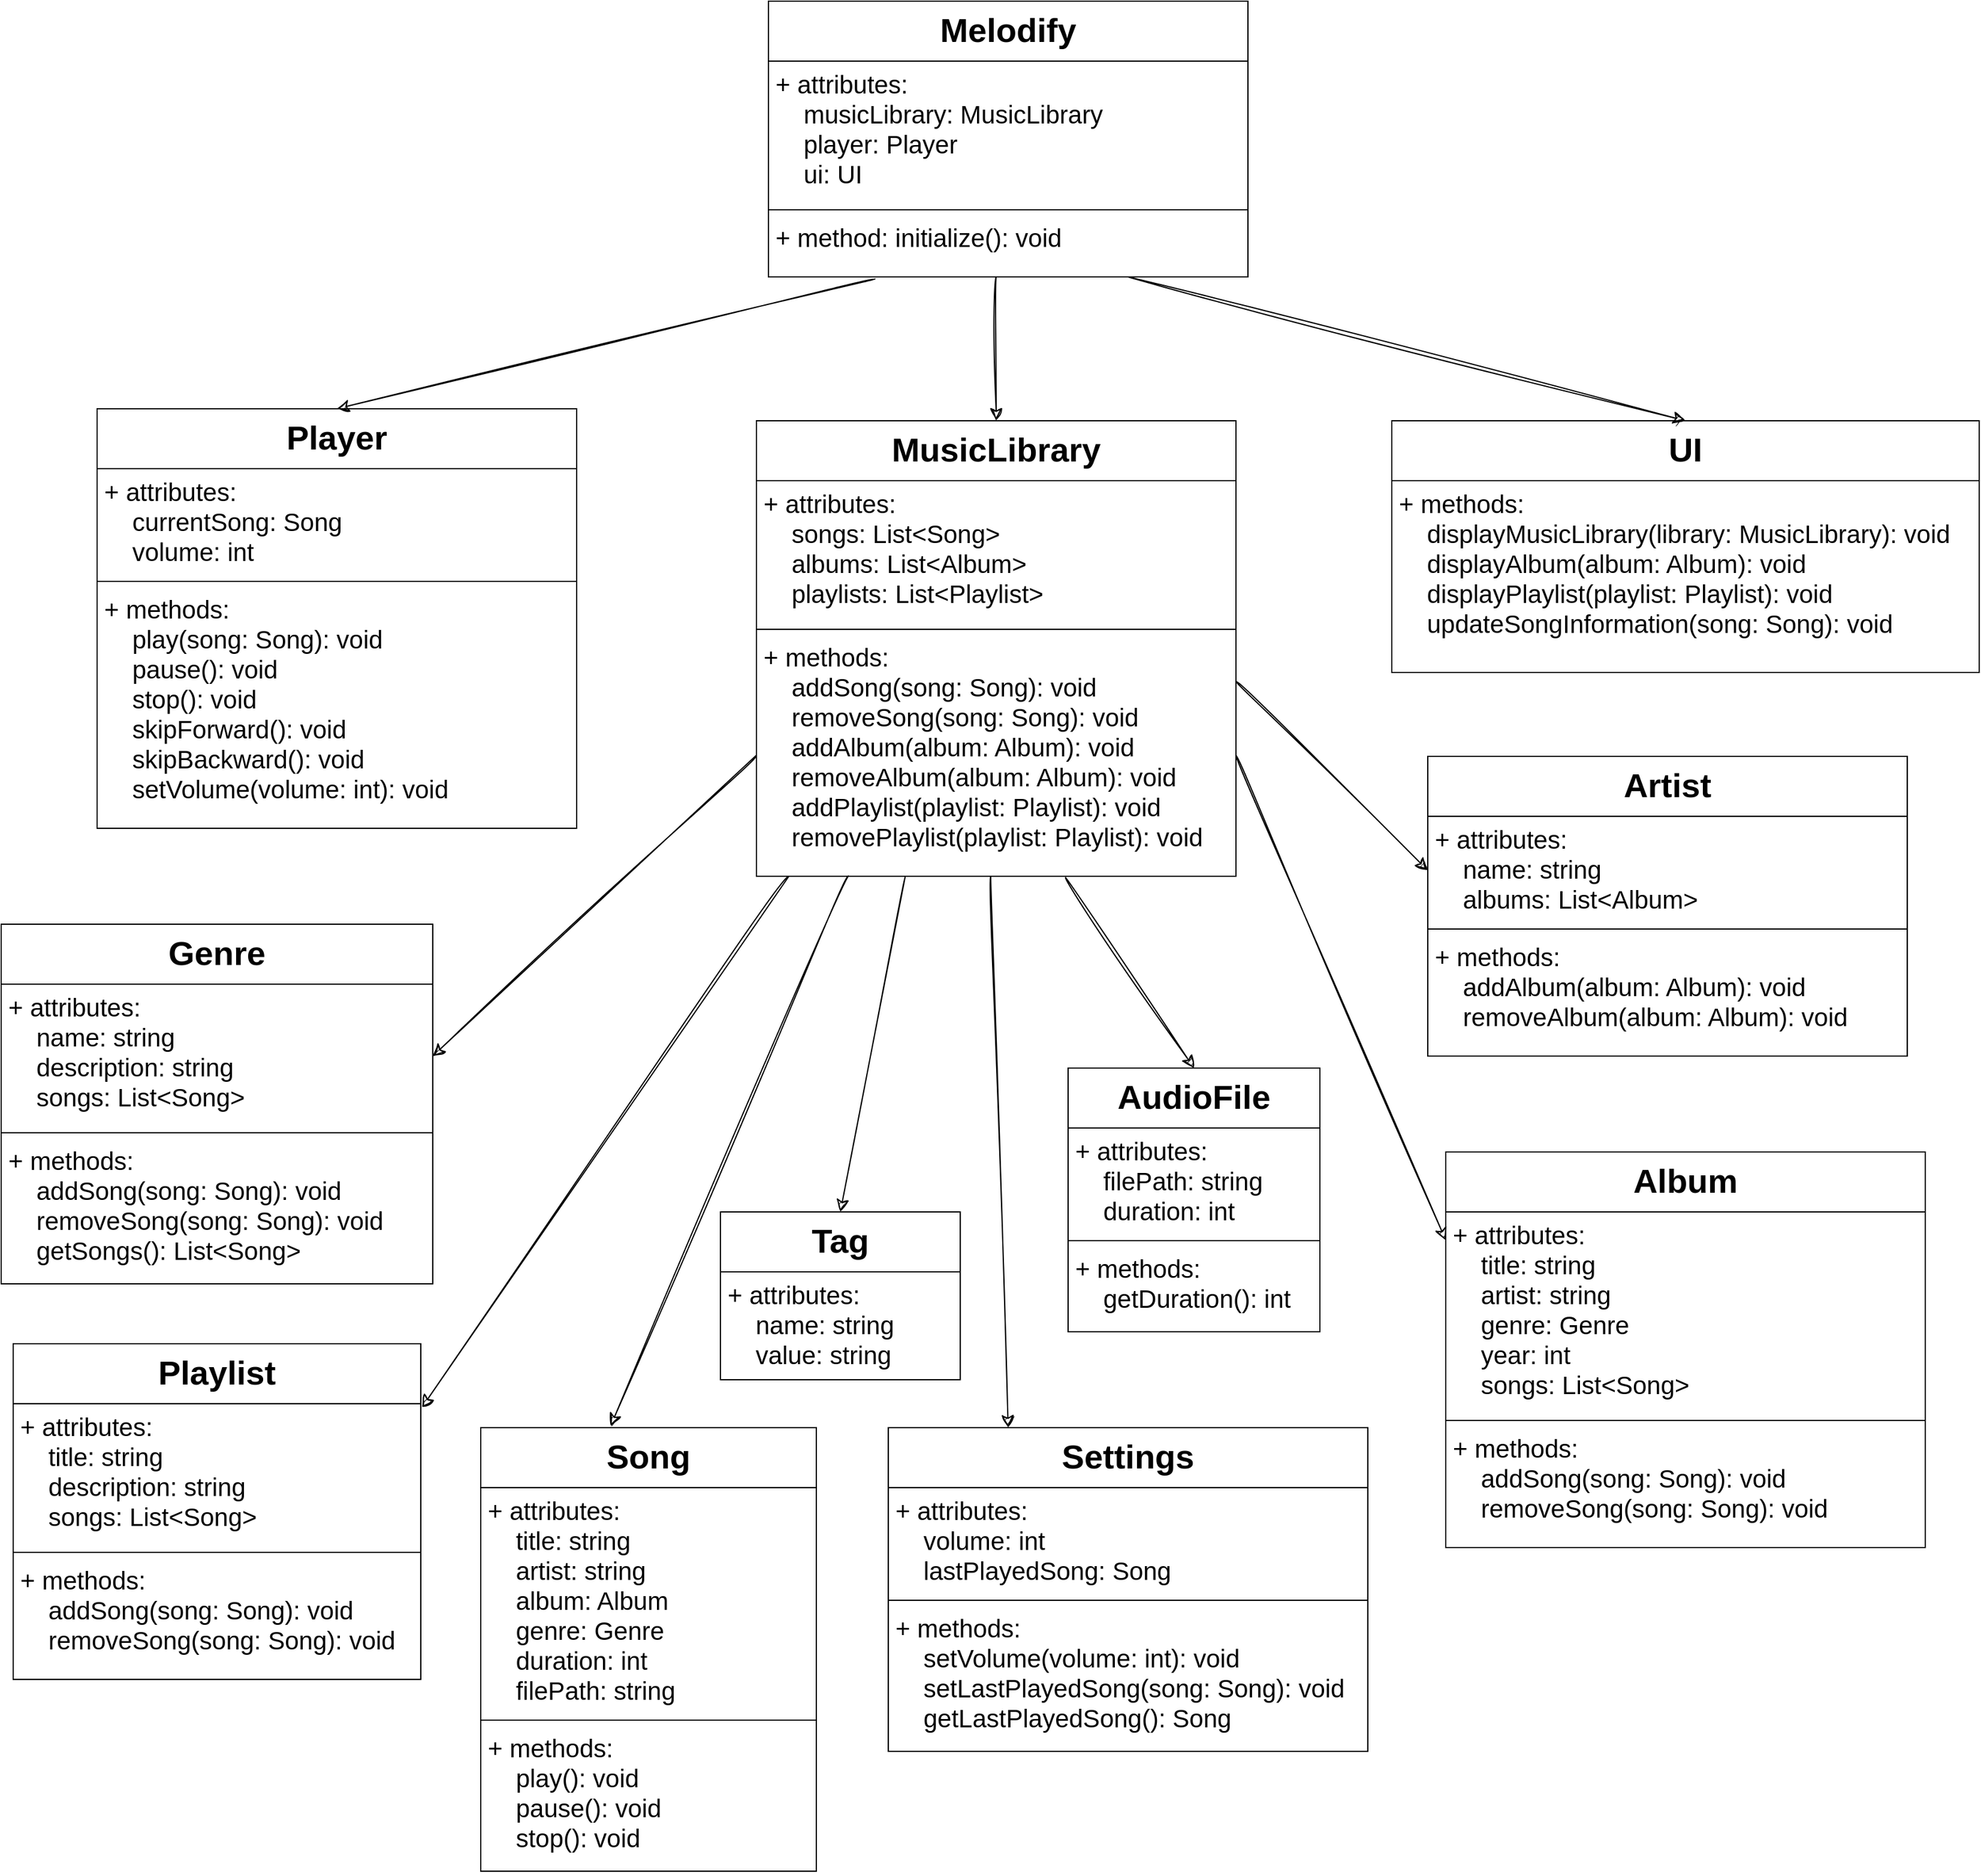 <mxfile version="20.8.16" type="device"><diagram id="C5RBs43oDa-KdzZeNtuy" name="Page-1"><mxGraphModel dx="1990" dy="1492" grid="1" gridSize="10" guides="1" tooltips="1" connect="1" arrows="1" fold="1" page="0" pageScale="1" pageWidth="827" pageHeight="1169" math="0" shadow="0"><root><mxCell id="WIyWlLk6GJQsqaUBKTNV-0"/><mxCell id="WIyWlLk6GJQsqaUBKTNV-1" parent="WIyWlLk6GJQsqaUBKTNV-0"/><mxCell id="s04DV0k_Ym2FEvrXckBO-16" value="Melodify" style="swimlane;fontStyle=1;align=center;verticalAlign=top;childLayout=stackLayout;horizontal=1;startSize=50;horizontalStack=0;resizeParent=1;resizeParentMax=0;resizeLast=0;collapsible=1;marginBottom=0;fontSize=28;" parent="WIyWlLk6GJQsqaUBKTNV-1" vertex="1"><mxGeometry x="550" y="-50" width="400" height="230" as="geometry"/></mxCell><mxCell id="s04DV0k_Ym2FEvrXckBO-17" value="+ attributes: &#10;    musicLibrary: MusicLibrary&#10;    player: Player&#10;    ui: UI" style="text;strokeColor=none;fillColor=none;align=left;verticalAlign=top;spacingLeft=4;spacingRight=4;overflow=hidden;rotatable=0;points=[[0,0.5],[1,0.5]];portConstraint=eastwest;fontSize=21;fontStyle=0" parent="s04DV0k_Ym2FEvrXckBO-16" vertex="1"><mxGeometry y="50" width="400" height="120" as="geometry"/></mxCell><mxCell id="s04DV0k_Ym2FEvrXckBO-18" value="" style="line;strokeWidth=1;fillColor=none;align=left;verticalAlign=middle;spacingTop=-1;spacingLeft=3;spacingRight=3;rotatable=0;labelPosition=right;points=[];portConstraint=eastwest;strokeColor=inherit;fontSize=28;" parent="s04DV0k_Ym2FEvrXckBO-16" vertex="1"><mxGeometry y="170" width="400" height="8" as="geometry"/></mxCell><mxCell id="s04DV0k_Ym2FEvrXckBO-19" value="+ method: initialize(): void" style="text;strokeColor=none;fillColor=none;align=left;verticalAlign=top;spacingLeft=4;spacingRight=4;overflow=hidden;rotatable=0;points=[[0,0.5],[1,0.5]];portConstraint=eastwest;fontSize=21;fontStyle=0" parent="s04DV0k_Ym2FEvrXckBO-16" vertex="1"><mxGeometry y="178" width="400" height="52" as="geometry"/></mxCell><mxCell id="Vp-TNMvqQdYMrmlbD1Wc-0" value="MusicLibrary" style="swimlane;fontStyle=1;align=center;verticalAlign=top;childLayout=stackLayout;horizontal=1;startSize=50;horizontalStack=0;resizeParent=1;resizeParentMax=0;resizeLast=0;collapsible=1;marginBottom=0;fontSize=28;" parent="WIyWlLk6GJQsqaUBKTNV-1" vertex="1"><mxGeometry x="540" y="300" width="400" height="380" as="geometry"/></mxCell><mxCell id="Vp-TNMvqQdYMrmlbD1Wc-1" value="+ attributes: &#10;    songs: List&lt;Song&gt;&#10;    albums: List&lt;Album&gt;&#10;    playlists: List&lt;Playlist&gt;" style="text;strokeColor=none;fillColor=none;align=left;verticalAlign=top;spacingLeft=4;spacingRight=4;overflow=hidden;rotatable=0;points=[[0,0.5],[1,0.5]];portConstraint=eastwest;fontSize=21;fontStyle=0" parent="Vp-TNMvqQdYMrmlbD1Wc-0" vertex="1"><mxGeometry y="50" width="400" height="120" as="geometry"/></mxCell><mxCell id="Vp-TNMvqQdYMrmlbD1Wc-2" value="" style="line;strokeWidth=1;fillColor=none;align=left;verticalAlign=middle;spacingTop=-1;spacingLeft=3;spacingRight=3;rotatable=0;labelPosition=right;points=[];portConstraint=eastwest;strokeColor=inherit;fontSize=28;" parent="Vp-TNMvqQdYMrmlbD1Wc-0" vertex="1"><mxGeometry y="170" width="400" height="8" as="geometry"/></mxCell><mxCell id="Vp-TNMvqQdYMrmlbD1Wc-3" value="+ methods:&#10;    addSong(song: Song): void&#10;    removeSong(song: Song): void&#10;    addAlbum(album: Album): void&#10;    removeAlbum(album: Album): void&#10;    addPlaylist(playlist: Playlist): void&#10;    removePlaylist(playlist: Playlist): void" style="text;strokeColor=none;fillColor=none;align=left;verticalAlign=top;spacingLeft=4;spacingRight=4;overflow=hidden;rotatable=0;points=[[0,0.5],[1,0.5]];portConstraint=eastwest;fontSize=21;fontStyle=0" parent="Vp-TNMvqQdYMrmlbD1Wc-0" vertex="1"><mxGeometry y="178" width="400" height="202" as="geometry"/></mxCell><mxCell id="Vp-TNMvqQdYMrmlbD1Wc-4" value="Song" style="swimlane;fontStyle=1;align=center;verticalAlign=top;childLayout=stackLayout;horizontal=1;startSize=50;horizontalStack=0;resizeParent=1;resizeParentMax=0;resizeLast=0;collapsible=1;marginBottom=0;fontSize=28;" parent="WIyWlLk6GJQsqaUBKTNV-1" vertex="1"><mxGeometry x="310" y="1140" width="280" height="370" as="geometry"/></mxCell><mxCell id="Vp-TNMvqQdYMrmlbD1Wc-5" value="+ attributes: &#10;    title: string&#10;    artist: string&#10;    album: Album&#10;    genre: Genre&#10;    duration: int&#10;    filePath: string" style="text;strokeColor=none;fillColor=none;align=left;verticalAlign=top;spacingLeft=4;spacingRight=4;overflow=hidden;rotatable=0;points=[[0,0.5],[1,0.5]];portConstraint=eastwest;fontSize=21;fontStyle=0" parent="Vp-TNMvqQdYMrmlbD1Wc-4" vertex="1"><mxGeometry y="50" width="280" height="190" as="geometry"/></mxCell><mxCell id="Vp-TNMvqQdYMrmlbD1Wc-6" value="" style="line;strokeWidth=1;fillColor=none;align=left;verticalAlign=middle;spacingTop=-1;spacingLeft=3;spacingRight=3;rotatable=0;labelPosition=right;points=[];portConstraint=eastwest;strokeColor=inherit;fontSize=28;" parent="Vp-TNMvqQdYMrmlbD1Wc-4" vertex="1"><mxGeometry y="240" width="280" height="8" as="geometry"/></mxCell><mxCell id="Vp-TNMvqQdYMrmlbD1Wc-7" value="+ methods:&#10;    play(): void&#10;    pause(): void&#10;    stop(): void" style="text;strokeColor=none;fillColor=none;align=left;verticalAlign=top;spacingLeft=4;spacingRight=4;overflow=hidden;rotatable=0;points=[[0,0.5],[1,0.5]];portConstraint=eastwest;fontSize=21;fontStyle=0" parent="Vp-TNMvqQdYMrmlbD1Wc-4" vertex="1"><mxGeometry y="248" width="280" height="122" as="geometry"/></mxCell><mxCell id="Vp-TNMvqQdYMrmlbD1Wc-8" value="Album" style="swimlane;fontStyle=1;align=center;verticalAlign=top;childLayout=stackLayout;horizontal=1;startSize=50;horizontalStack=0;resizeParent=1;resizeParentMax=0;resizeLast=0;collapsible=1;marginBottom=0;fontSize=28;" parent="WIyWlLk6GJQsqaUBKTNV-1" vertex="1"><mxGeometry x="1115" y="910" width="400" height="330" as="geometry"/></mxCell><mxCell id="Vp-TNMvqQdYMrmlbD1Wc-9" value="+ attributes: &#10;    title: string&#10;    artist: string&#10;    genre: Genre&#10;    year: int&#10;    songs: List&lt;Song&gt;" style="text;strokeColor=none;fillColor=none;align=left;verticalAlign=top;spacingLeft=4;spacingRight=4;overflow=hidden;rotatable=0;points=[[0,0.5],[1,0.5]];portConstraint=eastwest;fontSize=21;fontStyle=0" parent="Vp-TNMvqQdYMrmlbD1Wc-8" vertex="1"><mxGeometry y="50" width="400" height="170" as="geometry"/></mxCell><mxCell id="Vp-TNMvqQdYMrmlbD1Wc-10" value="" style="line;strokeWidth=1;fillColor=none;align=left;verticalAlign=middle;spacingTop=-1;spacingLeft=3;spacingRight=3;rotatable=0;labelPosition=right;points=[];portConstraint=eastwest;strokeColor=inherit;fontSize=28;" parent="Vp-TNMvqQdYMrmlbD1Wc-8" vertex="1"><mxGeometry y="220" width="400" height="8" as="geometry"/></mxCell><mxCell id="Vp-TNMvqQdYMrmlbD1Wc-11" value="+ methods:&#10;    addSong(song: Song): void&#10;    removeSong(song: Song): void" style="text;strokeColor=none;fillColor=none;align=left;verticalAlign=top;spacingLeft=4;spacingRight=4;overflow=hidden;rotatable=0;points=[[0,0.5],[1,0.5]];portConstraint=eastwest;fontSize=21;fontStyle=0" parent="Vp-TNMvqQdYMrmlbD1Wc-8" vertex="1"><mxGeometry y="228" width="400" height="102" as="geometry"/></mxCell><mxCell id="Vp-TNMvqQdYMrmlbD1Wc-12" value="Playlist" style="swimlane;fontStyle=1;align=center;verticalAlign=top;childLayout=stackLayout;horizontal=1;startSize=50;horizontalStack=0;resizeParent=1;resizeParentMax=0;resizeLast=0;collapsible=1;marginBottom=0;fontSize=28;" parent="WIyWlLk6GJQsqaUBKTNV-1" vertex="1"><mxGeometry x="-80" y="1070" width="340" height="280" as="geometry"/></mxCell><mxCell id="Vp-TNMvqQdYMrmlbD1Wc-13" value="+ attributes: &#10;    title: string&#10;    description: string&#10;    songs: List&lt;Song&gt;" style="text;strokeColor=none;fillColor=none;align=left;verticalAlign=top;spacingLeft=4;spacingRight=4;overflow=hidden;rotatable=0;points=[[0,0.5],[1,0.5]];portConstraint=eastwest;fontSize=21;fontStyle=0" parent="Vp-TNMvqQdYMrmlbD1Wc-12" vertex="1"><mxGeometry y="50" width="340" height="120" as="geometry"/></mxCell><mxCell id="Vp-TNMvqQdYMrmlbD1Wc-14" value="" style="line;strokeWidth=1;fillColor=none;align=left;verticalAlign=middle;spacingTop=-1;spacingLeft=3;spacingRight=3;rotatable=0;labelPosition=right;points=[];portConstraint=eastwest;strokeColor=inherit;fontSize=28;" parent="Vp-TNMvqQdYMrmlbD1Wc-12" vertex="1"><mxGeometry y="170" width="340" height="8" as="geometry"/></mxCell><mxCell id="Vp-TNMvqQdYMrmlbD1Wc-15" value="+ methods:&#10;    addSong(song: Song): void&#10;    removeSong(song: Song): void" style="text;strokeColor=none;fillColor=none;align=left;verticalAlign=top;spacingLeft=4;spacingRight=4;overflow=hidden;rotatable=0;points=[[0,0.5],[1,0.5]];portConstraint=eastwest;fontSize=21;fontStyle=0" parent="Vp-TNMvqQdYMrmlbD1Wc-12" vertex="1"><mxGeometry y="178" width="340" height="102" as="geometry"/></mxCell><mxCell id="Vp-TNMvqQdYMrmlbD1Wc-16" value="Player" style="swimlane;fontStyle=1;align=center;verticalAlign=top;childLayout=stackLayout;horizontal=1;startSize=50;horizontalStack=0;resizeParent=1;resizeParentMax=0;resizeLast=0;collapsible=1;marginBottom=0;fontSize=28;" parent="WIyWlLk6GJQsqaUBKTNV-1" vertex="1"><mxGeometry x="-10" y="290" width="400" height="350" as="geometry"/></mxCell><mxCell id="Vp-TNMvqQdYMrmlbD1Wc-17" value="+ attributes: &#10;    currentSong: Song&#10;    volume: int" style="text;strokeColor=none;fillColor=none;align=left;verticalAlign=top;spacingLeft=4;spacingRight=4;overflow=hidden;rotatable=0;points=[[0,0.5],[1,0.5]];portConstraint=eastwest;fontSize=21;fontStyle=0" parent="Vp-TNMvqQdYMrmlbD1Wc-16" vertex="1"><mxGeometry y="50" width="400" height="90" as="geometry"/></mxCell><mxCell id="Vp-TNMvqQdYMrmlbD1Wc-18" value="" style="line;strokeWidth=1;fillColor=none;align=left;verticalAlign=middle;spacingTop=-1;spacingLeft=3;spacingRight=3;rotatable=0;labelPosition=right;points=[];portConstraint=eastwest;strokeColor=inherit;fontSize=28;" parent="Vp-TNMvqQdYMrmlbD1Wc-16" vertex="1"><mxGeometry y="140" width="400" height="8" as="geometry"/></mxCell><mxCell id="Vp-TNMvqQdYMrmlbD1Wc-19" value="+ methods:&#10;    play(song: Song): void&#10;    pause(): void&#10;    stop(): void&#10;    skipForward(): void&#10;    skipBackward(): void&#10;    setVolume(volume: int): void" style="text;strokeColor=none;fillColor=none;align=left;verticalAlign=top;spacingLeft=4;spacingRight=4;overflow=hidden;rotatable=0;points=[[0,0.5],[1,0.5]];portConstraint=eastwest;fontSize=21;fontStyle=0" parent="Vp-TNMvqQdYMrmlbD1Wc-16" vertex="1"><mxGeometry y="148" width="400" height="202" as="geometry"/></mxCell><mxCell id="Vp-TNMvqQdYMrmlbD1Wc-20" value="UI" style="swimlane;fontStyle=1;align=center;verticalAlign=top;childLayout=stackLayout;horizontal=1;startSize=50;horizontalStack=0;resizeParent=1;resizeParentMax=0;resizeLast=0;collapsible=1;marginBottom=0;fontSize=28;" parent="WIyWlLk6GJQsqaUBKTNV-1" vertex="1"><mxGeometry x="1070" y="300" width="490" height="210" as="geometry"/></mxCell><mxCell id="Vp-TNMvqQdYMrmlbD1Wc-23" value="+ methods:&#10;    displayMusicLibrary(library: MusicLibrary): void&#10;    displayAlbum(album: Album): void&#10;    displayPlaylist(playlist: Playlist): void&#10;    updateSongInformation(song: Song): void" style="text;strokeColor=none;fillColor=none;align=left;verticalAlign=top;spacingLeft=4;spacingRight=4;overflow=hidden;rotatable=0;points=[[0,0.5],[1,0.5]];portConstraint=eastwest;fontSize=21;fontStyle=0" parent="Vp-TNMvqQdYMrmlbD1Wc-20" vertex="1"><mxGeometry y="50" width="490" height="160" as="geometry"/></mxCell><mxCell id="Vp-TNMvqQdYMrmlbD1Wc-24" value="Artist" style="swimlane;fontStyle=1;align=center;verticalAlign=top;childLayout=stackLayout;horizontal=1;startSize=50;horizontalStack=0;resizeParent=1;resizeParentMax=0;resizeLast=0;collapsible=1;marginBottom=0;fontSize=28;" parent="WIyWlLk6GJQsqaUBKTNV-1" vertex="1"><mxGeometry x="1100" y="580" width="400" height="250" as="geometry"/></mxCell><mxCell id="Vp-TNMvqQdYMrmlbD1Wc-25" value="+ attributes: &#10;    name: string&#10;    albums: List&lt;Album&gt;" style="text;strokeColor=none;fillColor=none;align=left;verticalAlign=top;spacingLeft=4;spacingRight=4;overflow=hidden;rotatable=0;points=[[0,0.5],[1,0.5]];portConstraint=eastwest;fontSize=21;fontStyle=0" parent="Vp-TNMvqQdYMrmlbD1Wc-24" vertex="1"><mxGeometry y="50" width="400" height="90" as="geometry"/></mxCell><mxCell id="Vp-TNMvqQdYMrmlbD1Wc-26" value="" style="line;strokeWidth=1;fillColor=none;align=left;verticalAlign=middle;spacingTop=-1;spacingLeft=3;spacingRight=3;rotatable=0;labelPosition=right;points=[];portConstraint=eastwest;strokeColor=inherit;fontSize=28;" parent="Vp-TNMvqQdYMrmlbD1Wc-24" vertex="1"><mxGeometry y="140" width="400" height="8" as="geometry"/></mxCell><mxCell id="Vp-TNMvqQdYMrmlbD1Wc-27" value="+ methods:&#10;    addAlbum(album: Album): void&#10;    removeAlbum(album: Album): void" style="text;strokeColor=none;fillColor=none;align=left;verticalAlign=top;spacingLeft=4;spacingRight=4;overflow=hidden;rotatable=0;points=[[0,0.5],[1,0.5]];portConstraint=eastwest;fontSize=21;fontStyle=0" parent="Vp-TNMvqQdYMrmlbD1Wc-24" vertex="1"><mxGeometry y="148" width="400" height="102" as="geometry"/></mxCell><mxCell id="Vp-TNMvqQdYMrmlbD1Wc-28" value="Genre" style="swimlane;fontStyle=1;align=center;verticalAlign=top;childLayout=stackLayout;horizontal=1;startSize=50;horizontalStack=0;resizeParent=1;resizeParentMax=0;resizeLast=0;collapsible=1;marginBottom=0;fontSize=28;" parent="WIyWlLk6GJQsqaUBKTNV-1" vertex="1"><mxGeometry x="-90" y="720" width="360" height="300" as="geometry"/></mxCell><mxCell id="Vp-TNMvqQdYMrmlbD1Wc-29" value="+ attributes: &#10;    name: string&#10;    description: string&#10;    songs: List&lt;Song&gt;" style="text;strokeColor=none;fillColor=none;align=left;verticalAlign=top;spacingLeft=4;spacingRight=4;overflow=hidden;rotatable=0;points=[[0,0.5],[1,0.5]];portConstraint=eastwest;fontSize=21;fontStyle=0" parent="Vp-TNMvqQdYMrmlbD1Wc-28" vertex="1"><mxGeometry y="50" width="360" height="120" as="geometry"/></mxCell><mxCell id="Vp-TNMvqQdYMrmlbD1Wc-30" value="" style="line;strokeWidth=1;fillColor=none;align=left;verticalAlign=middle;spacingTop=-1;spacingLeft=3;spacingRight=3;rotatable=0;labelPosition=right;points=[];portConstraint=eastwest;strokeColor=inherit;fontSize=28;" parent="Vp-TNMvqQdYMrmlbD1Wc-28" vertex="1"><mxGeometry y="170" width="360" height="8" as="geometry"/></mxCell><mxCell id="Vp-TNMvqQdYMrmlbD1Wc-31" value="+ methods:&#10;    addSong(song: Song): void&#10;    removeSong(song: Song): void&#10;    getSongs(): List&lt;Song&gt;" style="text;strokeColor=none;fillColor=none;align=left;verticalAlign=top;spacingLeft=4;spacingRight=4;overflow=hidden;rotatable=0;points=[[0,0.5],[1,0.5]];portConstraint=eastwest;fontSize=21;fontStyle=0" parent="Vp-TNMvqQdYMrmlbD1Wc-28" vertex="1"><mxGeometry y="178" width="360" height="122" as="geometry"/></mxCell><mxCell id="Vp-TNMvqQdYMrmlbD1Wc-32" value="AudioFile" style="swimlane;fontStyle=1;align=center;verticalAlign=top;childLayout=stackLayout;horizontal=1;startSize=50;horizontalStack=0;resizeParent=1;resizeParentMax=0;resizeLast=0;collapsible=1;marginBottom=0;fontSize=28;" parent="WIyWlLk6GJQsqaUBKTNV-1" vertex="1"><mxGeometry x="800" y="840" width="210" height="220" as="geometry"/></mxCell><mxCell id="Vp-TNMvqQdYMrmlbD1Wc-33" value="+ attributes: &#10;    filePath: string&#10;    duration: int" style="text;strokeColor=none;fillColor=none;align=left;verticalAlign=top;spacingLeft=4;spacingRight=4;overflow=hidden;rotatable=0;points=[[0,0.5],[1,0.5]];portConstraint=eastwest;fontSize=21;fontStyle=0" parent="Vp-TNMvqQdYMrmlbD1Wc-32" vertex="1"><mxGeometry y="50" width="210" height="90" as="geometry"/></mxCell><mxCell id="Vp-TNMvqQdYMrmlbD1Wc-34" value="" style="line;strokeWidth=1;fillColor=none;align=left;verticalAlign=middle;spacingTop=-1;spacingLeft=3;spacingRight=3;rotatable=0;labelPosition=right;points=[];portConstraint=eastwest;strokeColor=inherit;fontSize=28;" parent="Vp-TNMvqQdYMrmlbD1Wc-32" vertex="1"><mxGeometry y="140" width="210" height="8" as="geometry"/></mxCell><mxCell id="Vp-TNMvqQdYMrmlbD1Wc-35" value="+ methods:&#10;    getDuration(): int" style="text;strokeColor=none;fillColor=none;align=left;verticalAlign=top;spacingLeft=4;spacingRight=4;overflow=hidden;rotatable=0;points=[[0,0.5],[1,0.5]];portConstraint=eastwest;fontSize=21;fontStyle=0" parent="Vp-TNMvqQdYMrmlbD1Wc-32" vertex="1"><mxGeometry y="148" width="210" height="72" as="geometry"/></mxCell><mxCell id="Vp-TNMvqQdYMrmlbD1Wc-36" value="Tag" style="swimlane;fontStyle=1;align=center;verticalAlign=top;childLayout=stackLayout;horizontal=1;startSize=50;horizontalStack=0;resizeParent=1;resizeParentMax=0;resizeLast=0;collapsible=1;marginBottom=0;fontSize=28;" parent="WIyWlLk6GJQsqaUBKTNV-1" vertex="1"><mxGeometry x="510" y="960" width="200" height="140" as="geometry"/></mxCell><mxCell id="Vp-TNMvqQdYMrmlbD1Wc-37" value="+ attributes: &#10;    name: string&#10;    value: string" style="text;strokeColor=none;fillColor=none;align=left;verticalAlign=top;spacingLeft=4;spacingRight=4;overflow=hidden;rotatable=0;points=[[0,0.5],[1,0.5]];portConstraint=eastwest;fontSize=21;fontStyle=0" parent="Vp-TNMvqQdYMrmlbD1Wc-36" vertex="1"><mxGeometry y="50" width="200" height="90" as="geometry"/></mxCell><mxCell id="Vp-TNMvqQdYMrmlbD1Wc-40" value="Settings" style="swimlane;fontStyle=1;align=center;verticalAlign=top;childLayout=stackLayout;horizontal=1;startSize=50;horizontalStack=0;resizeParent=1;resizeParentMax=0;resizeLast=0;collapsible=1;marginBottom=0;fontSize=28;" parent="WIyWlLk6GJQsqaUBKTNV-1" vertex="1"><mxGeometry x="650" y="1140" width="400" height="270" as="geometry"/></mxCell><mxCell id="Vp-TNMvqQdYMrmlbD1Wc-41" value="+ attributes: &#10;    volume: int&#10;    lastPlayedSong: Song" style="text;strokeColor=none;fillColor=none;align=left;verticalAlign=top;spacingLeft=4;spacingRight=4;overflow=hidden;rotatable=0;points=[[0,0.5],[1,0.5]];portConstraint=eastwest;fontSize=21;fontStyle=0" parent="Vp-TNMvqQdYMrmlbD1Wc-40" vertex="1"><mxGeometry y="50" width="400" height="90" as="geometry"/></mxCell><mxCell id="Vp-TNMvqQdYMrmlbD1Wc-42" value="" style="line;strokeWidth=1;fillColor=none;align=left;verticalAlign=middle;spacingTop=-1;spacingLeft=3;spacingRight=3;rotatable=0;labelPosition=right;points=[];portConstraint=eastwest;strokeColor=inherit;fontSize=28;" parent="Vp-TNMvqQdYMrmlbD1Wc-40" vertex="1"><mxGeometry y="140" width="400" height="8" as="geometry"/></mxCell><mxCell id="Vp-TNMvqQdYMrmlbD1Wc-43" value="+ methods:&#10;    setVolume(volume: int): void&#10;    setLastPlayedSong(song: Song): void&#10;    getLastPlayedSong(): Song&#10;" style="text;strokeColor=none;fillColor=none;align=left;verticalAlign=top;spacingLeft=4;spacingRight=4;overflow=hidden;rotatable=0;points=[[0,0.5],[1,0.5]];portConstraint=eastwest;fontSize=21;fontStyle=0" parent="Vp-TNMvqQdYMrmlbD1Wc-40" vertex="1"><mxGeometry y="148" width="400" height="122" as="geometry"/></mxCell><mxCell id="EnzcY__xXxlomGiU9Xre-1" style="edgeStyle=none;curved=1;rounded=0;sketch=1;hachureGap=4;jiggle=2;curveFitting=1;orthogonalLoop=1;jettySize=auto;html=1;exitX=0.222;exitY=1.033;exitDx=0;exitDy=0;entryX=0.5;entryY=0;entryDx=0;entryDy=0;fontFamily=Architects Daughter;fontSource=https%3A%2F%2Ffonts.googleapis.com%2Fcss%3Ffamily%3DArchitects%2BDaughter;fontSize=16;startSize=8;endSize=8;exitPerimeter=0;" edge="1" parent="WIyWlLk6GJQsqaUBKTNV-1" source="s04DV0k_Ym2FEvrXckBO-19" target="Vp-TNMvqQdYMrmlbD1Wc-16"><mxGeometry relative="1" as="geometry"/></mxCell><mxCell id="EnzcY__xXxlomGiU9Xre-2" style="edgeStyle=none;curved=1;rounded=0;sketch=1;hachureGap=4;jiggle=2;curveFitting=1;orthogonalLoop=1;jettySize=auto;html=1;entryX=0.5;entryY=0;entryDx=0;entryDy=0;fontFamily=Architects Daughter;fontSource=https%3A%2F%2Ffonts.googleapis.com%2Fcss%3Ffamily%3DArchitects%2BDaughter;fontSize=16;startSize=8;endSize=8;" edge="1" parent="WIyWlLk6GJQsqaUBKTNV-1" target="Vp-TNMvqQdYMrmlbD1Wc-0"><mxGeometry relative="1" as="geometry"><mxPoint x="740" y="180" as="sourcePoint"/></mxGeometry></mxCell><mxCell id="EnzcY__xXxlomGiU9Xre-3" style="edgeStyle=none;curved=1;rounded=0;sketch=1;hachureGap=4;jiggle=2;curveFitting=1;orthogonalLoop=1;jettySize=auto;html=1;entryX=0.5;entryY=0;entryDx=0;entryDy=0;fontFamily=Architects Daughter;fontSource=https%3A%2F%2Ffonts.googleapis.com%2Fcss%3Ffamily%3DArchitects%2BDaughter;fontSize=16;startSize=8;endSize=8;" edge="1" parent="WIyWlLk6GJQsqaUBKTNV-1" target="Vp-TNMvqQdYMrmlbD1Wc-20"><mxGeometry relative="1" as="geometry"><mxPoint x="850" y="180" as="sourcePoint"/></mxGeometry></mxCell><mxCell id="EnzcY__xXxlomGiU9Xre-4" style="edgeStyle=none;curved=1;rounded=0;sketch=1;hachureGap=4;jiggle=2;curveFitting=1;orthogonalLoop=1;jettySize=auto;html=1;exitX=0;exitY=0.5;exitDx=0;exitDy=0;entryX=1;entryY=0.5;entryDx=0;entryDy=0;fontFamily=Architects Daughter;fontSource=https%3A%2F%2Ffonts.googleapis.com%2Fcss%3Ffamily%3DArchitects%2BDaughter;fontSize=16;startSize=8;endSize=8;" edge="1" parent="WIyWlLk6GJQsqaUBKTNV-1" source="Vp-TNMvqQdYMrmlbD1Wc-3" target="Vp-TNMvqQdYMrmlbD1Wc-29"><mxGeometry relative="1" as="geometry"/></mxCell><mxCell id="EnzcY__xXxlomGiU9Xre-5" style="edgeStyle=none;curved=1;rounded=0;sketch=1;hachureGap=4;jiggle=2;curveFitting=1;orthogonalLoop=1;jettySize=auto;html=1;exitX=1.001;exitY=0.197;exitDx=0;exitDy=0;entryX=0;entryY=0.5;entryDx=0;entryDy=0;fontFamily=Architects Daughter;fontSource=https%3A%2F%2Ffonts.googleapis.com%2Fcss%3Ffamily%3DArchitects%2BDaughter;fontSize=16;startSize=8;endSize=8;exitPerimeter=0;" edge="1" parent="WIyWlLk6GJQsqaUBKTNV-1" source="Vp-TNMvqQdYMrmlbD1Wc-3" target="Vp-TNMvqQdYMrmlbD1Wc-25"><mxGeometry relative="1" as="geometry"/></mxCell><mxCell id="EnzcY__xXxlomGiU9Xre-6" style="edgeStyle=none;curved=1;rounded=0;sketch=1;hachureGap=4;jiggle=2;curveFitting=1;orthogonalLoop=1;jettySize=auto;html=1;exitX=0.31;exitY=1.004;exitDx=0;exitDy=0;entryX=0.5;entryY=0;entryDx=0;entryDy=0;fontFamily=Architects Daughter;fontSource=https%3A%2F%2Ffonts.googleapis.com%2Fcss%3Ffamily%3DArchitects%2BDaughter;fontSize=16;startSize=8;endSize=8;exitPerimeter=0;" edge="1" parent="WIyWlLk6GJQsqaUBKTNV-1" source="Vp-TNMvqQdYMrmlbD1Wc-3" target="Vp-TNMvqQdYMrmlbD1Wc-36"><mxGeometry relative="1" as="geometry"/></mxCell><mxCell id="EnzcY__xXxlomGiU9Xre-7" style="edgeStyle=none;curved=1;rounded=0;sketch=1;hachureGap=4;jiggle=2;curveFitting=1;orthogonalLoop=1;jettySize=auto;html=1;exitX=0.067;exitY=1.002;exitDx=0;exitDy=0;entryX=1.003;entryY=0.025;entryDx=0;entryDy=0;fontFamily=Architects Daughter;fontSource=https%3A%2F%2Ffonts.googleapis.com%2Fcss%3Ffamily%3DArchitects%2BDaughter;fontSize=16;startSize=8;endSize=8;exitPerimeter=0;entryPerimeter=0;" edge="1" parent="WIyWlLk6GJQsqaUBKTNV-1" source="Vp-TNMvqQdYMrmlbD1Wc-3" target="Vp-TNMvqQdYMrmlbD1Wc-13"><mxGeometry relative="1" as="geometry"/></mxCell><mxCell id="EnzcY__xXxlomGiU9Xre-8" style="edgeStyle=none;curved=1;rounded=0;sketch=1;hachureGap=4;jiggle=2;curveFitting=1;orthogonalLoop=1;jettySize=auto;html=1;exitX=1;exitY=0.5;exitDx=0;exitDy=0;fontFamily=Architects Daughter;fontSource=https%3A%2F%2Ffonts.googleapis.com%2Fcss%3Ffamily%3DArchitects%2BDaughter;fontSize=16;startSize=8;endSize=8;entryX=0;entryY=0.139;entryDx=0;entryDy=0;entryPerimeter=0;" edge="1" parent="WIyWlLk6GJQsqaUBKTNV-1" source="Vp-TNMvqQdYMrmlbD1Wc-3" target="Vp-TNMvqQdYMrmlbD1Wc-9"><mxGeometry relative="1" as="geometry"><mxPoint x="1080" y="910" as="targetPoint"/></mxGeometry></mxCell><mxCell id="EnzcY__xXxlomGiU9Xre-10" style="edgeStyle=none;curved=1;rounded=0;sketch=1;hachureGap=4;jiggle=2;curveFitting=1;orthogonalLoop=1;jettySize=auto;html=1;exitX=0.192;exitY=0.999;exitDx=0;exitDy=0;entryX=0.387;entryY=-0.004;entryDx=0;entryDy=0;fontFamily=Architects Daughter;fontSource=https%3A%2F%2Ffonts.googleapis.com%2Fcss%3Ffamily%3DArchitects%2BDaughter;fontSize=16;startSize=8;endSize=8;exitPerimeter=0;entryPerimeter=0;" edge="1" parent="WIyWlLk6GJQsqaUBKTNV-1" source="Vp-TNMvqQdYMrmlbD1Wc-3" target="Vp-TNMvqQdYMrmlbD1Wc-4"><mxGeometry relative="1" as="geometry"/></mxCell><mxCell id="EnzcY__xXxlomGiU9Xre-12" style="edgeStyle=none;curved=1;rounded=0;sketch=1;hachureGap=4;jiggle=2;curveFitting=1;orthogonalLoop=1;jettySize=auto;html=1;exitX=0.645;exitY=1.006;exitDx=0;exitDy=0;entryX=0.5;entryY=0;entryDx=0;entryDy=0;fontFamily=Architects Daughter;fontSource=https%3A%2F%2Ffonts.googleapis.com%2Fcss%3Ffamily%3DArchitects%2BDaughter;fontSize=16;startSize=8;endSize=8;exitPerimeter=0;" edge="1" parent="WIyWlLk6GJQsqaUBKTNV-1" source="Vp-TNMvqQdYMrmlbD1Wc-3" target="Vp-TNMvqQdYMrmlbD1Wc-32"><mxGeometry relative="1" as="geometry"/></mxCell><mxCell id="EnzcY__xXxlomGiU9Xre-13" style="edgeStyle=none;curved=1;rounded=0;sketch=1;hachureGap=4;jiggle=2;curveFitting=1;orthogonalLoop=1;jettySize=auto;html=1;exitX=0.489;exitY=1.001;exitDx=0;exitDy=0;entryX=0.25;entryY=0;entryDx=0;entryDy=0;fontFamily=Architects Daughter;fontSource=https%3A%2F%2Ffonts.googleapis.com%2Fcss%3Ffamily%3DArchitects%2BDaughter;fontSize=16;startSize=8;endSize=8;exitPerimeter=0;" edge="1" parent="WIyWlLk6GJQsqaUBKTNV-1" source="Vp-TNMvqQdYMrmlbD1Wc-3" target="Vp-TNMvqQdYMrmlbD1Wc-40"><mxGeometry relative="1" as="geometry"/></mxCell></root></mxGraphModel></diagram></mxfile>